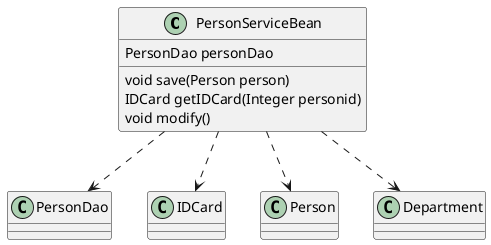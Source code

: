 @startuml

class PersonServiceBean{
    PersonDao personDao
    void save(Person person)
    IDCard getIDCard(Integer personid)
    void modify()
}
class PersonDao
class IDCard
class Person
class Department

PersonServiceBean..>PersonDao
PersonServiceBean..>IDCard
PersonServiceBean..>Person
PersonServiceBean..>Department

@enduml